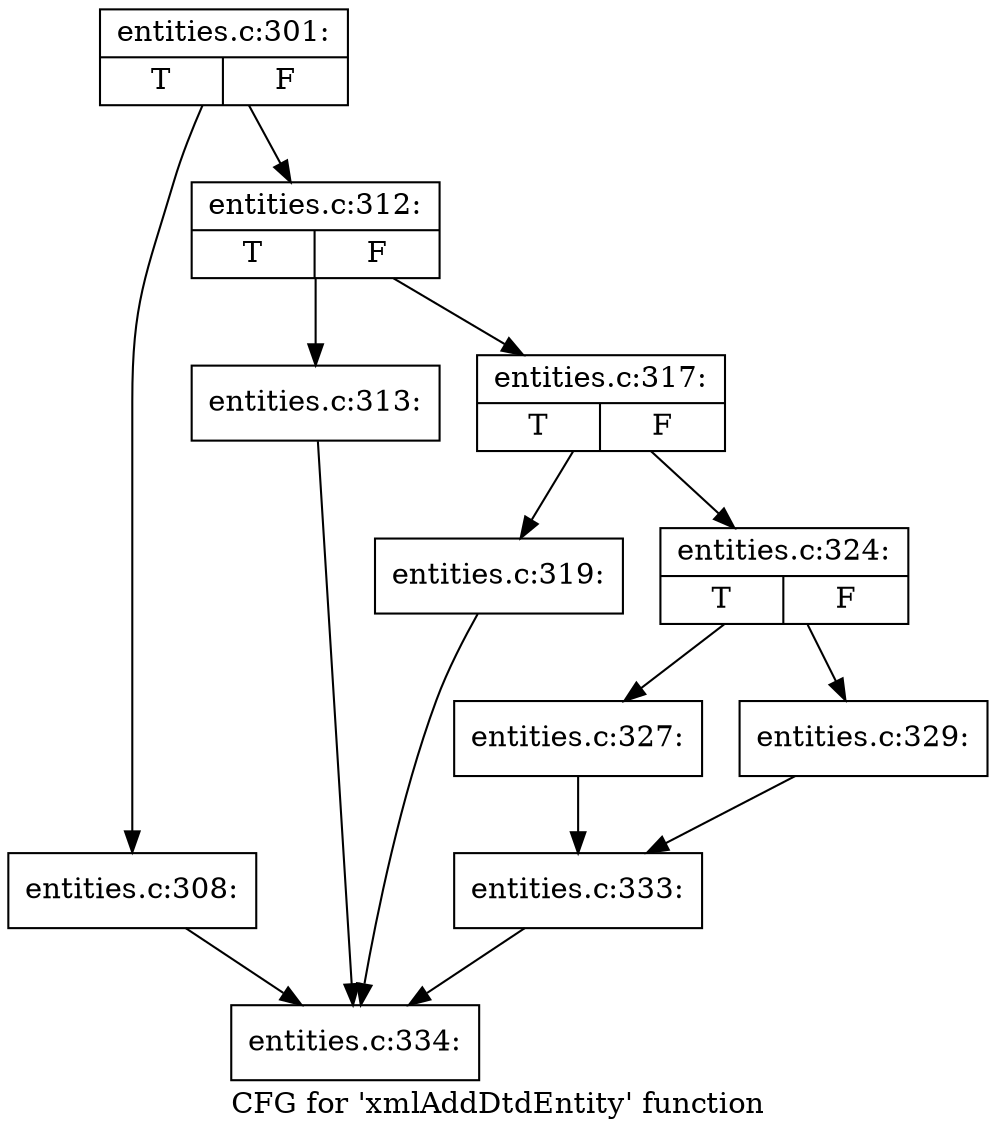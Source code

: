 digraph "CFG for 'xmlAddDtdEntity' function" {
	label="CFG for 'xmlAddDtdEntity' function";

	Node0x49768b0 [shape=record,label="{entities.c:301:|{<s0>T|<s1>F}}"];
	Node0x49768b0 -> Node0x4ada0d0;
	Node0x49768b0 -> Node0x4addc30;
	Node0x4ada0d0 [shape=record,label="{entities.c:308:}"];
	Node0x4ada0d0 -> Node0x4ad8cf0;
	Node0x4addc30 [shape=record,label="{entities.c:312:|{<s0>T|<s1>F}}"];
	Node0x4addc30 -> Node0x4af3530;
	Node0x4addc30 -> Node0x4af3580;
	Node0x4af3530 [shape=record,label="{entities.c:313:}"];
	Node0x4af3530 -> Node0x4ad8cf0;
	Node0x4af3580 [shape=record,label="{entities.c:317:|{<s0>T|<s1>F}}"];
	Node0x4af3580 -> Node0x4976220;
	Node0x4af3580 -> Node0x4aef990;
	Node0x4976220 [shape=record,label="{entities.c:319:}"];
	Node0x4976220 -> Node0x4ad8cf0;
	Node0x4aef990 [shape=record,label="{entities.c:324:|{<s0>T|<s1>F}}"];
	Node0x4aef990 -> Node0x4ade1f0;
	Node0x4aef990 -> Node0x4af0450;
	Node0x4ade1f0 [shape=record,label="{entities.c:327:}"];
	Node0x4ade1f0 -> Node0x4aef940;
	Node0x4af0450 [shape=record,label="{entities.c:329:}"];
	Node0x4af0450 -> Node0x4aef940;
	Node0x4aef940 [shape=record,label="{entities.c:333:}"];
	Node0x4aef940 -> Node0x4ad8cf0;
	Node0x4ad8cf0 [shape=record,label="{entities.c:334:}"];
}
